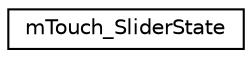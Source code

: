 digraph "Graphical Class Hierarchy"
{
  edge [fontname="Helvetica",fontsize="10",labelfontname="Helvetica",labelfontsize="10"];
  node [fontname="Helvetica",fontsize="10",shape=record];
  rankdir="LR";
  Node1 [label="mTouch_SliderState",height=0.2,width=0.4,color="black", fillcolor="white", style="filled",URL="$structm_touch___slider_state.html",tooltip="Constant array storing configuration data for enabled sliders. "];
}
